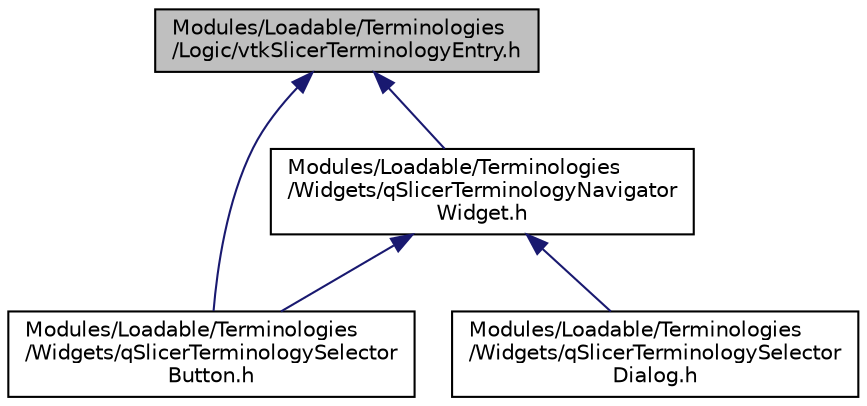 digraph "Modules/Loadable/Terminologies/Logic/vtkSlicerTerminologyEntry.h"
{
  bgcolor="transparent";
  edge [fontname="Helvetica",fontsize="10",labelfontname="Helvetica",labelfontsize="10"];
  node [fontname="Helvetica",fontsize="10",shape=record];
  Node8 [label="Modules/Loadable/Terminologies\l/Logic/vtkSlicerTerminologyEntry.h",height=0.2,width=0.4,color="black", fillcolor="grey75", style="filled", fontcolor="black"];
  Node8 -> Node9 [dir="back",color="midnightblue",fontsize="10",style="solid",fontname="Helvetica"];
  Node9 [label="Modules/Loadable/Terminologies\l/Widgets/qSlicerTerminologyNavigator\lWidget.h",height=0.2,width=0.4,color="black",URL="$qSlicerTerminologyNavigatorWidget_8h.html"];
  Node9 -> Node10 [dir="back",color="midnightblue",fontsize="10",style="solid",fontname="Helvetica"];
  Node10 [label="Modules/Loadable/Terminologies\l/Widgets/qSlicerTerminologySelector\lButton.h",height=0.2,width=0.4,color="black",URL="$qSlicerTerminologySelectorButton_8h.html"];
  Node9 -> Node11 [dir="back",color="midnightblue",fontsize="10",style="solid",fontname="Helvetica"];
  Node11 [label="Modules/Loadable/Terminologies\l/Widgets/qSlicerTerminologySelector\lDialog.h",height=0.2,width=0.4,color="black",URL="$qSlicerTerminologySelectorDialog_8h.html"];
  Node8 -> Node10 [dir="back",color="midnightblue",fontsize="10",style="solid",fontname="Helvetica"];
}
